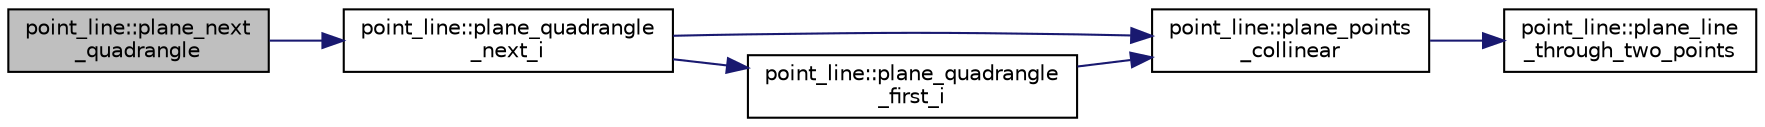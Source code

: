 digraph "point_line::plane_next_quadrangle"
{
  edge [fontname="Helvetica",fontsize="10",labelfontname="Helvetica",labelfontsize="10"];
  node [fontname="Helvetica",fontsize="10",shape=record];
  rankdir="LR";
  Node137 [label="point_line::plane_next\l_quadrangle",height=0.2,width=0.4,color="black", fillcolor="grey75", style="filled", fontcolor="black"];
  Node137 -> Node138 [color="midnightblue",fontsize="10",style="solid",fontname="Helvetica"];
  Node138 [label="point_line::plane_quadrangle\l_next_i",height=0.2,width=0.4,color="black", fillcolor="white", style="filled",URL="$dd/def/classpoint__line.html#a8a007873e6f93cb7bde36848ecaa50bf"];
  Node138 -> Node139 [color="midnightblue",fontsize="10",style="solid",fontname="Helvetica"];
  Node139 [label="point_line::plane_points\l_collinear",height=0.2,width=0.4,color="black", fillcolor="white", style="filled",URL="$dd/def/classpoint__line.html#a5cef2c3e46d7e904c2b80539af03f0a3"];
  Node139 -> Node140 [color="midnightblue",fontsize="10",style="solid",fontname="Helvetica"];
  Node140 [label="point_line::plane_line\l_through_two_points",height=0.2,width=0.4,color="black", fillcolor="white", style="filled",URL="$dd/def/classpoint__line.html#af406b650e9e83872857248db151bac79"];
  Node138 -> Node141 [color="midnightblue",fontsize="10",style="solid",fontname="Helvetica"];
  Node141 [label="point_line::plane_quadrangle\l_first_i",height=0.2,width=0.4,color="black", fillcolor="white", style="filled",URL="$dd/def/classpoint__line.html#a112db572dd7ed8ef94f5bcf82240c410"];
  Node141 -> Node139 [color="midnightblue",fontsize="10",style="solid",fontname="Helvetica"];
}
